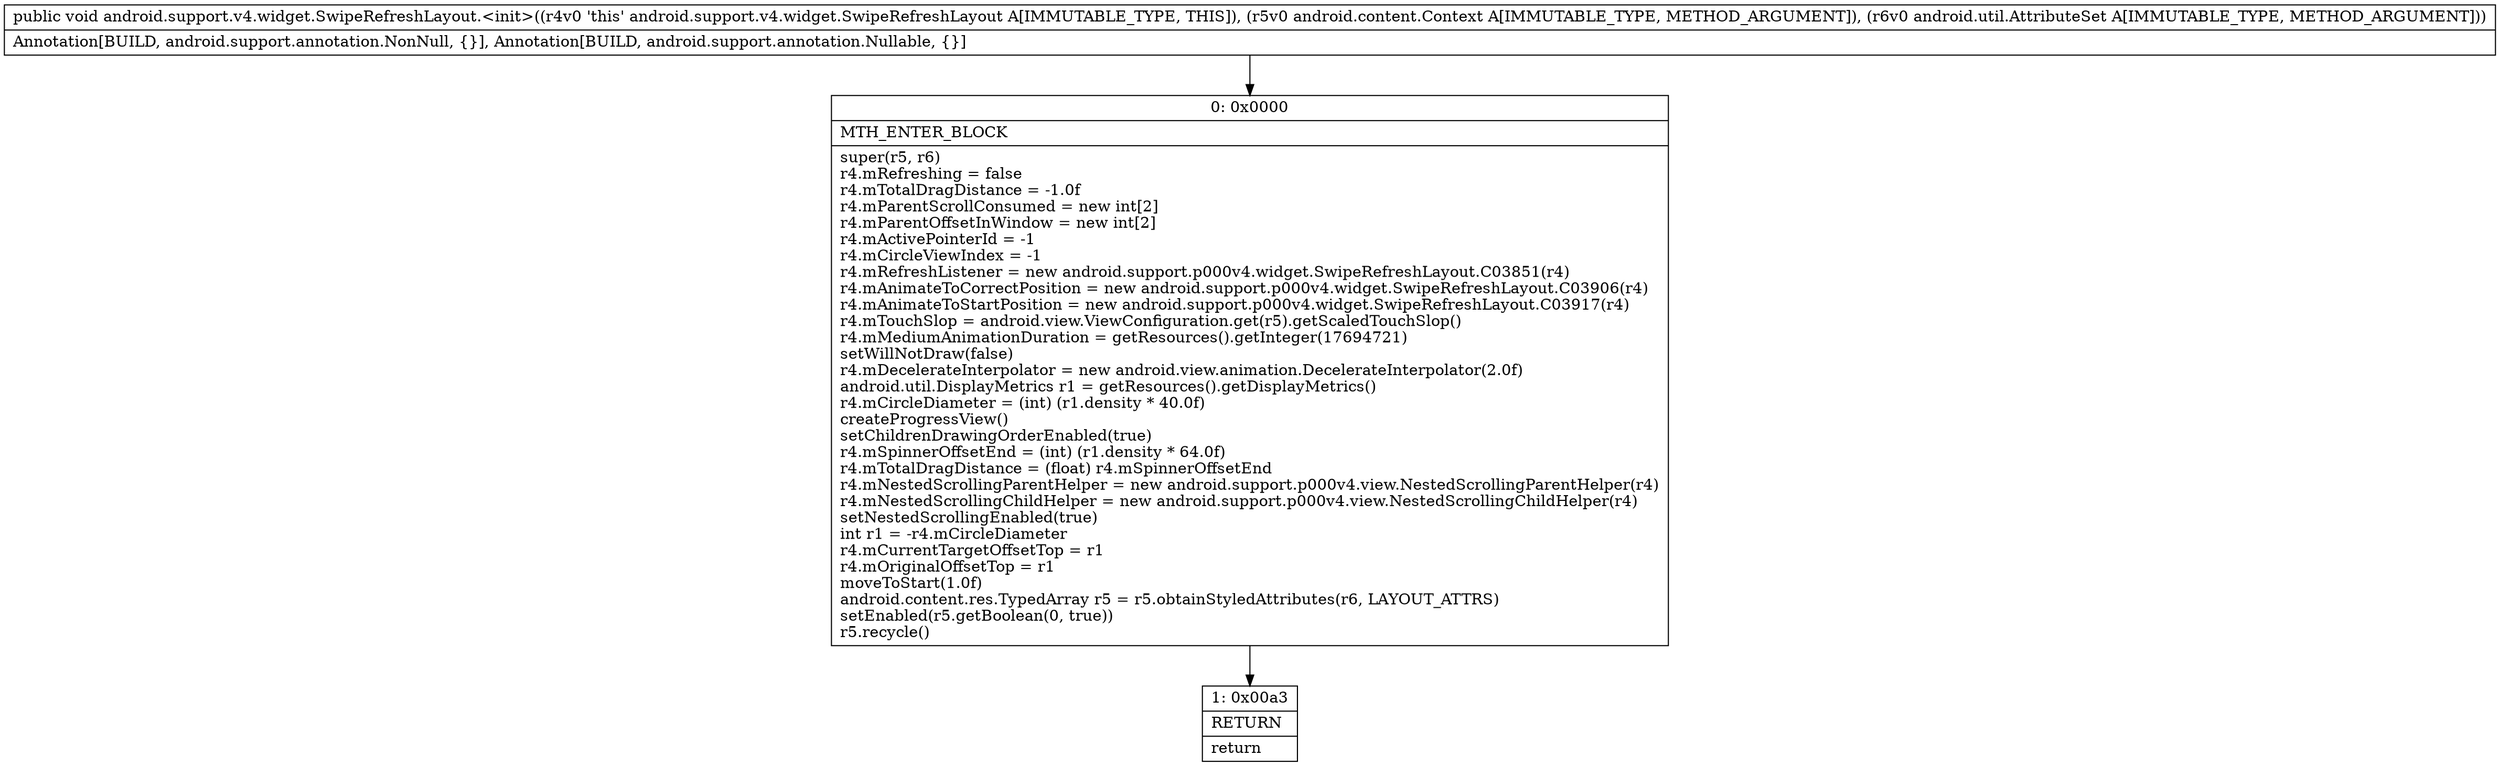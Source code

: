 digraph "CFG forandroid.support.v4.widget.SwipeRefreshLayout.\<init\>(Landroid\/content\/Context;Landroid\/util\/AttributeSet;)V" {
Node_0 [shape=record,label="{0\:\ 0x0000|MTH_ENTER_BLOCK\l|super(r5, r6)\lr4.mRefreshing = false\lr4.mTotalDragDistance = \-1.0f\lr4.mParentScrollConsumed = new int[2]\lr4.mParentOffsetInWindow = new int[2]\lr4.mActivePointerId = \-1\lr4.mCircleViewIndex = \-1\lr4.mRefreshListener = new android.support.p000v4.widget.SwipeRefreshLayout.C03851(r4)\lr4.mAnimateToCorrectPosition = new android.support.p000v4.widget.SwipeRefreshLayout.C03906(r4)\lr4.mAnimateToStartPosition = new android.support.p000v4.widget.SwipeRefreshLayout.C03917(r4)\lr4.mTouchSlop = android.view.ViewConfiguration.get(r5).getScaledTouchSlop()\lr4.mMediumAnimationDuration = getResources().getInteger(17694721)\lsetWillNotDraw(false)\lr4.mDecelerateInterpolator = new android.view.animation.DecelerateInterpolator(2.0f)\landroid.util.DisplayMetrics r1 = getResources().getDisplayMetrics()\lr4.mCircleDiameter = (int) (r1.density * 40.0f)\lcreateProgressView()\lsetChildrenDrawingOrderEnabled(true)\lr4.mSpinnerOffsetEnd = (int) (r1.density * 64.0f)\lr4.mTotalDragDistance = (float) r4.mSpinnerOffsetEnd\lr4.mNestedScrollingParentHelper = new android.support.p000v4.view.NestedScrollingParentHelper(r4)\lr4.mNestedScrollingChildHelper = new android.support.p000v4.view.NestedScrollingChildHelper(r4)\lsetNestedScrollingEnabled(true)\lint r1 = \-r4.mCircleDiameter\lr4.mCurrentTargetOffsetTop = r1\lr4.mOriginalOffsetTop = r1\lmoveToStart(1.0f)\landroid.content.res.TypedArray r5 = r5.obtainStyledAttributes(r6, LAYOUT_ATTRS)\lsetEnabled(r5.getBoolean(0, true))\lr5.recycle()\l}"];
Node_1 [shape=record,label="{1\:\ 0x00a3|RETURN\l|return\l}"];
MethodNode[shape=record,label="{public void android.support.v4.widget.SwipeRefreshLayout.\<init\>((r4v0 'this' android.support.v4.widget.SwipeRefreshLayout A[IMMUTABLE_TYPE, THIS]), (r5v0 android.content.Context A[IMMUTABLE_TYPE, METHOD_ARGUMENT]), (r6v0 android.util.AttributeSet A[IMMUTABLE_TYPE, METHOD_ARGUMENT]))  | Annotation[BUILD, android.support.annotation.NonNull, \{\}], Annotation[BUILD, android.support.annotation.Nullable, \{\}]\l}"];
MethodNode -> Node_0;
Node_0 -> Node_1;
}


